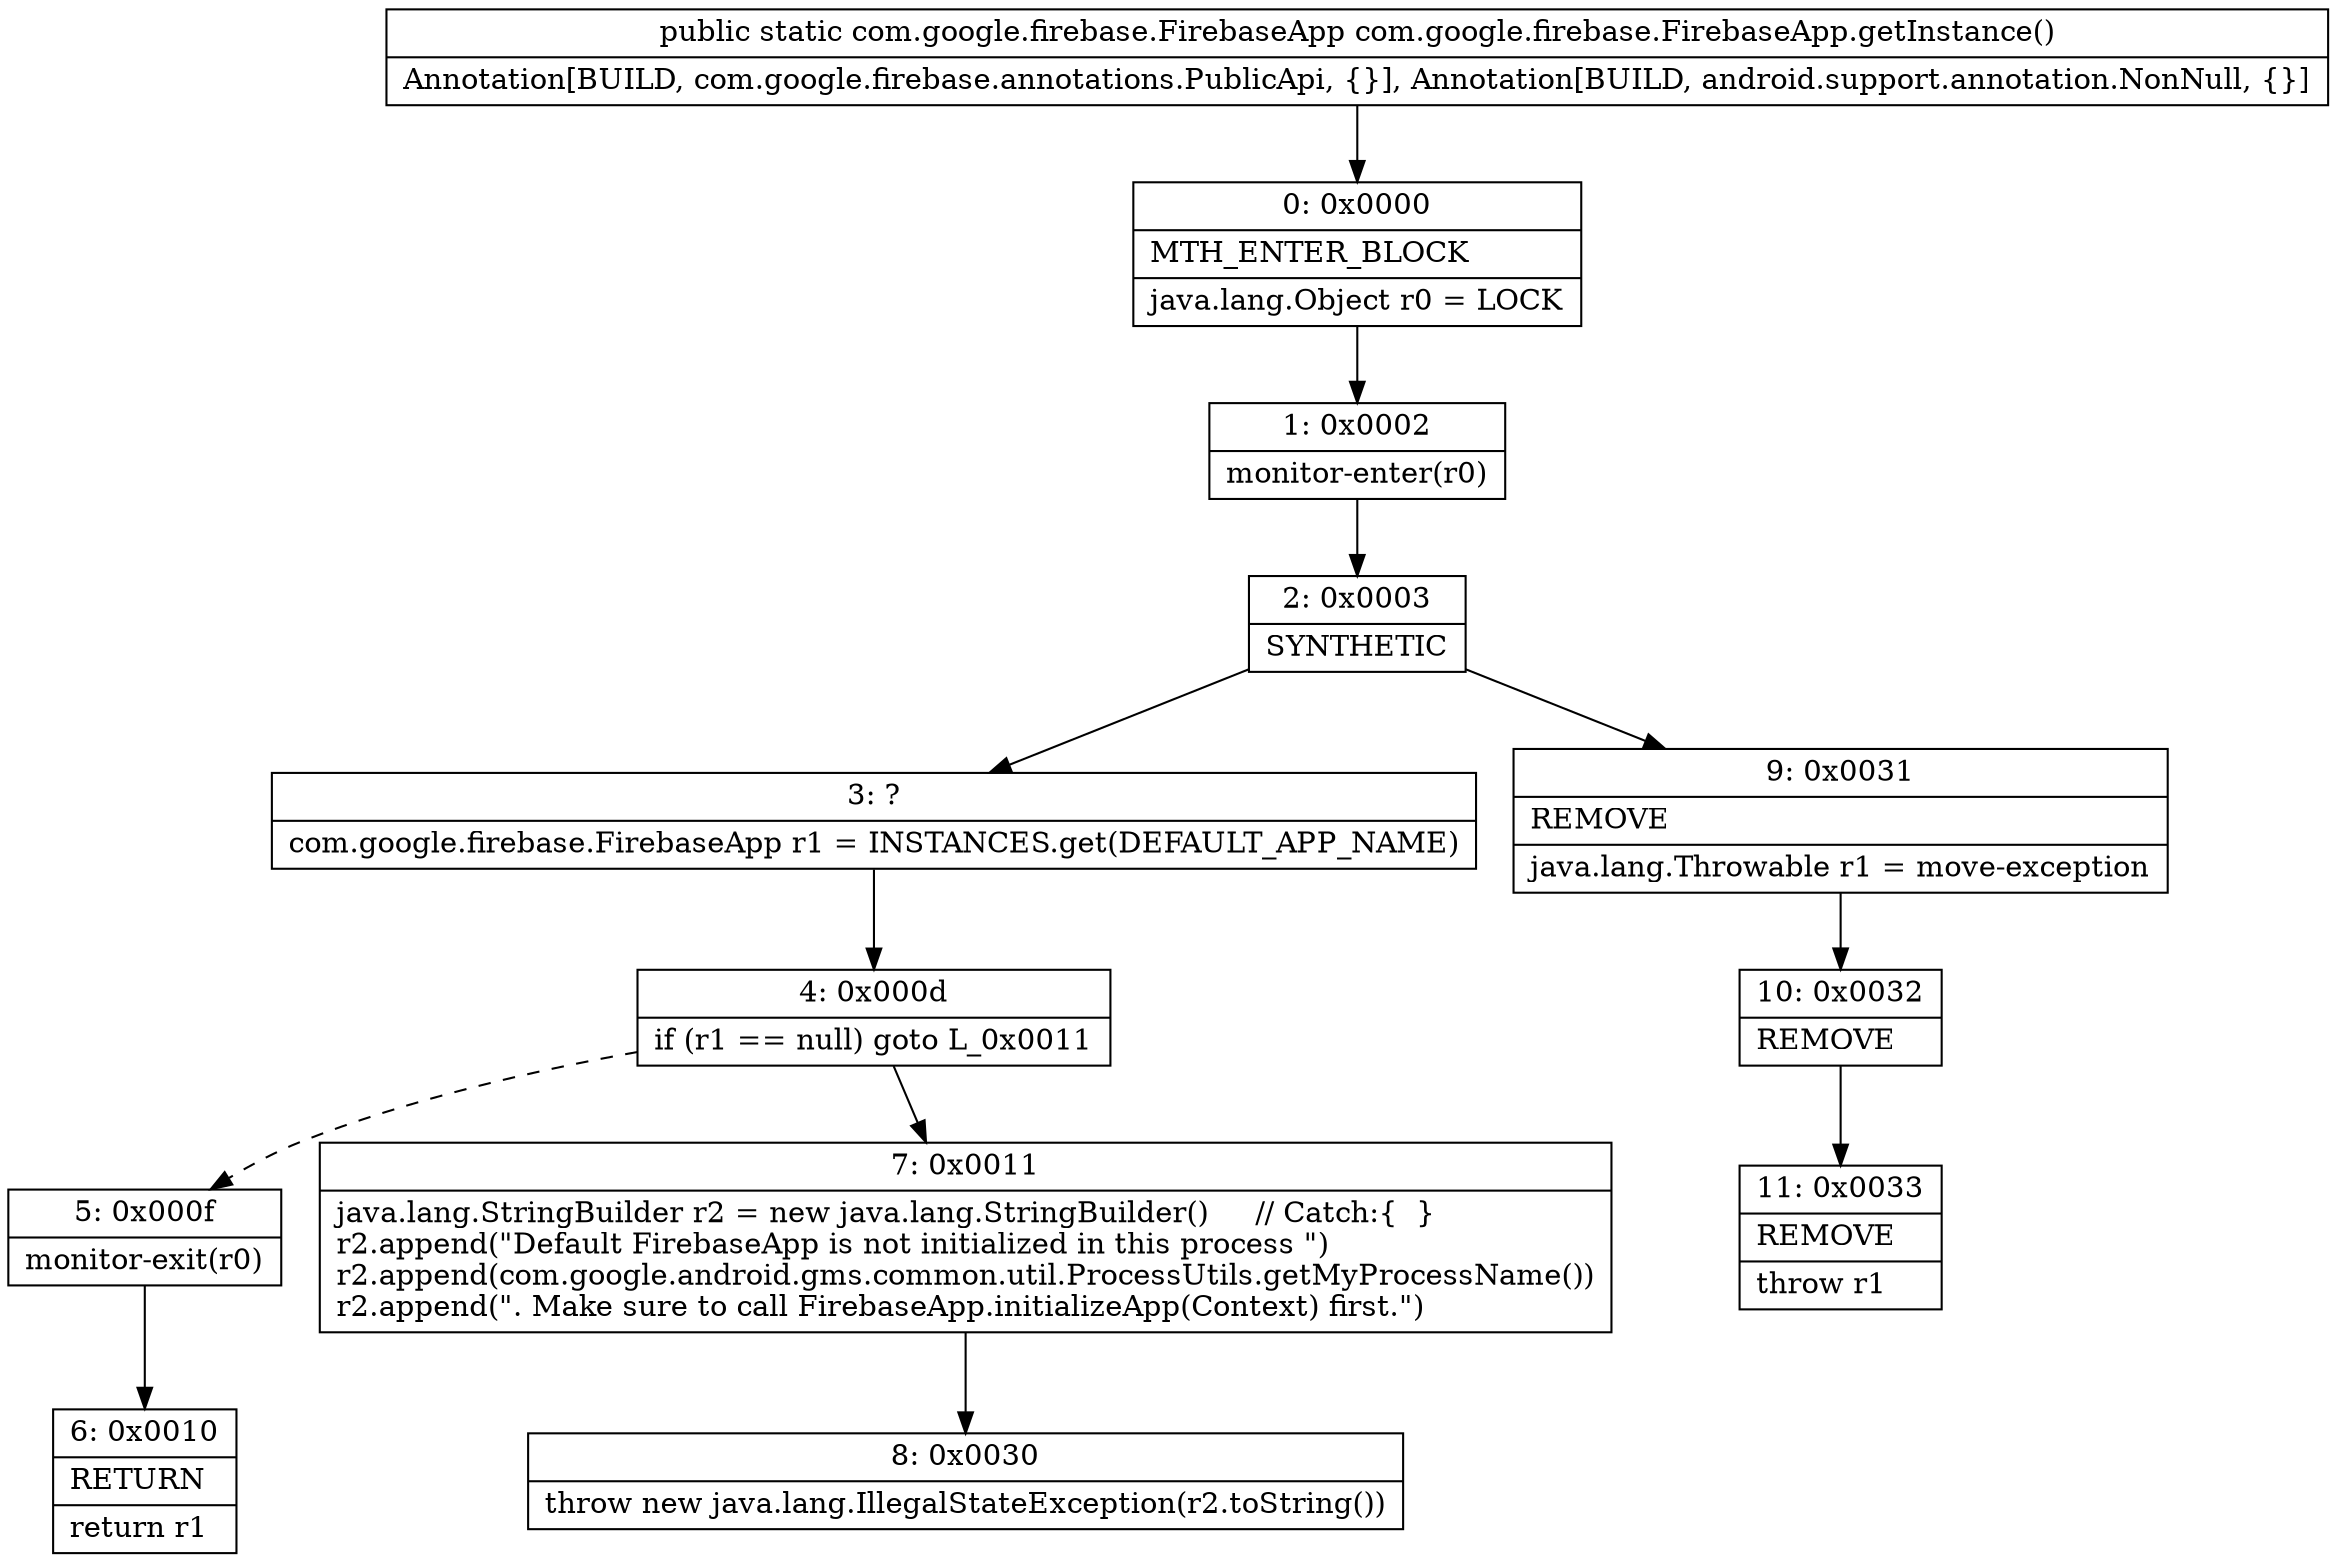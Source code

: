 digraph "CFG forcom.google.firebase.FirebaseApp.getInstance()Lcom\/google\/firebase\/FirebaseApp;" {
Node_0 [shape=record,label="{0\:\ 0x0000|MTH_ENTER_BLOCK\l|java.lang.Object r0 = LOCK\l}"];
Node_1 [shape=record,label="{1\:\ 0x0002|monitor\-enter(r0)\l}"];
Node_2 [shape=record,label="{2\:\ 0x0003|SYNTHETIC\l}"];
Node_3 [shape=record,label="{3\:\ ?|com.google.firebase.FirebaseApp r1 = INSTANCES.get(DEFAULT_APP_NAME)\l}"];
Node_4 [shape=record,label="{4\:\ 0x000d|if (r1 == null) goto L_0x0011\l}"];
Node_5 [shape=record,label="{5\:\ 0x000f|monitor\-exit(r0)\l}"];
Node_6 [shape=record,label="{6\:\ 0x0010|RETURN\l|return r1\l}"];
Node_7 [shape=record,label="{7\:\ 0x0011|java.lang.StringBuilder r2 = new java.lang.StringBuilder()     \/\/ Catch:\{  \}\lr2.append(\"Default FirebaseApp is not initialized in this process \")\lr2.append(com.google.android.gms.common.util.ProcessUtils.getMyProcessName())\lr2.append(\". Make sure to call FirebaseApp.initializeApp(Context) first.\")\l}"];
Node_8 [shape=record,label="{8\:\ 0x0030|throw new java.lang.IllegalStateException(r2.toString())\l}"];
Node_9 [shape=record,label="{9\:\ 0x0031|REMOVE\l|java.lang.Throwable r1 = move\-exception\l}"];
Node_10 [shape=record,label="{10\:\ 0x0032|REMOVE\l}"];
Node_11 [shape=record,label="{11\:\ 0x0033|REMOVE\l|throw r1\l}"];
MethodNode[shape=record,label="{public static com.google.firebase.FirebaseApp com.google.firebase.FirebaseApp.getInstance()  | Annotation[BUILD, com.google.firebase.annotations.PublicApi, \{\}], Annotation[BUILD, android.support.annotation.NonNull, \{\}]\l}"];
MethodNode -> Node_0;
Node_0 -> Node_1;
Node_1 -> Node_2;
Node_2 -> Node_3;
Node_2 -> Node_9;
Node_3 -> Node_4;
Node_4 -> Node_5[style=dashed];
Node_4 -> Node_7;
Node_5 -> Node_6;
Node_7 -> Node_8;
Node_9 -> Node_10;
Node_10 -> Node_11;
}

